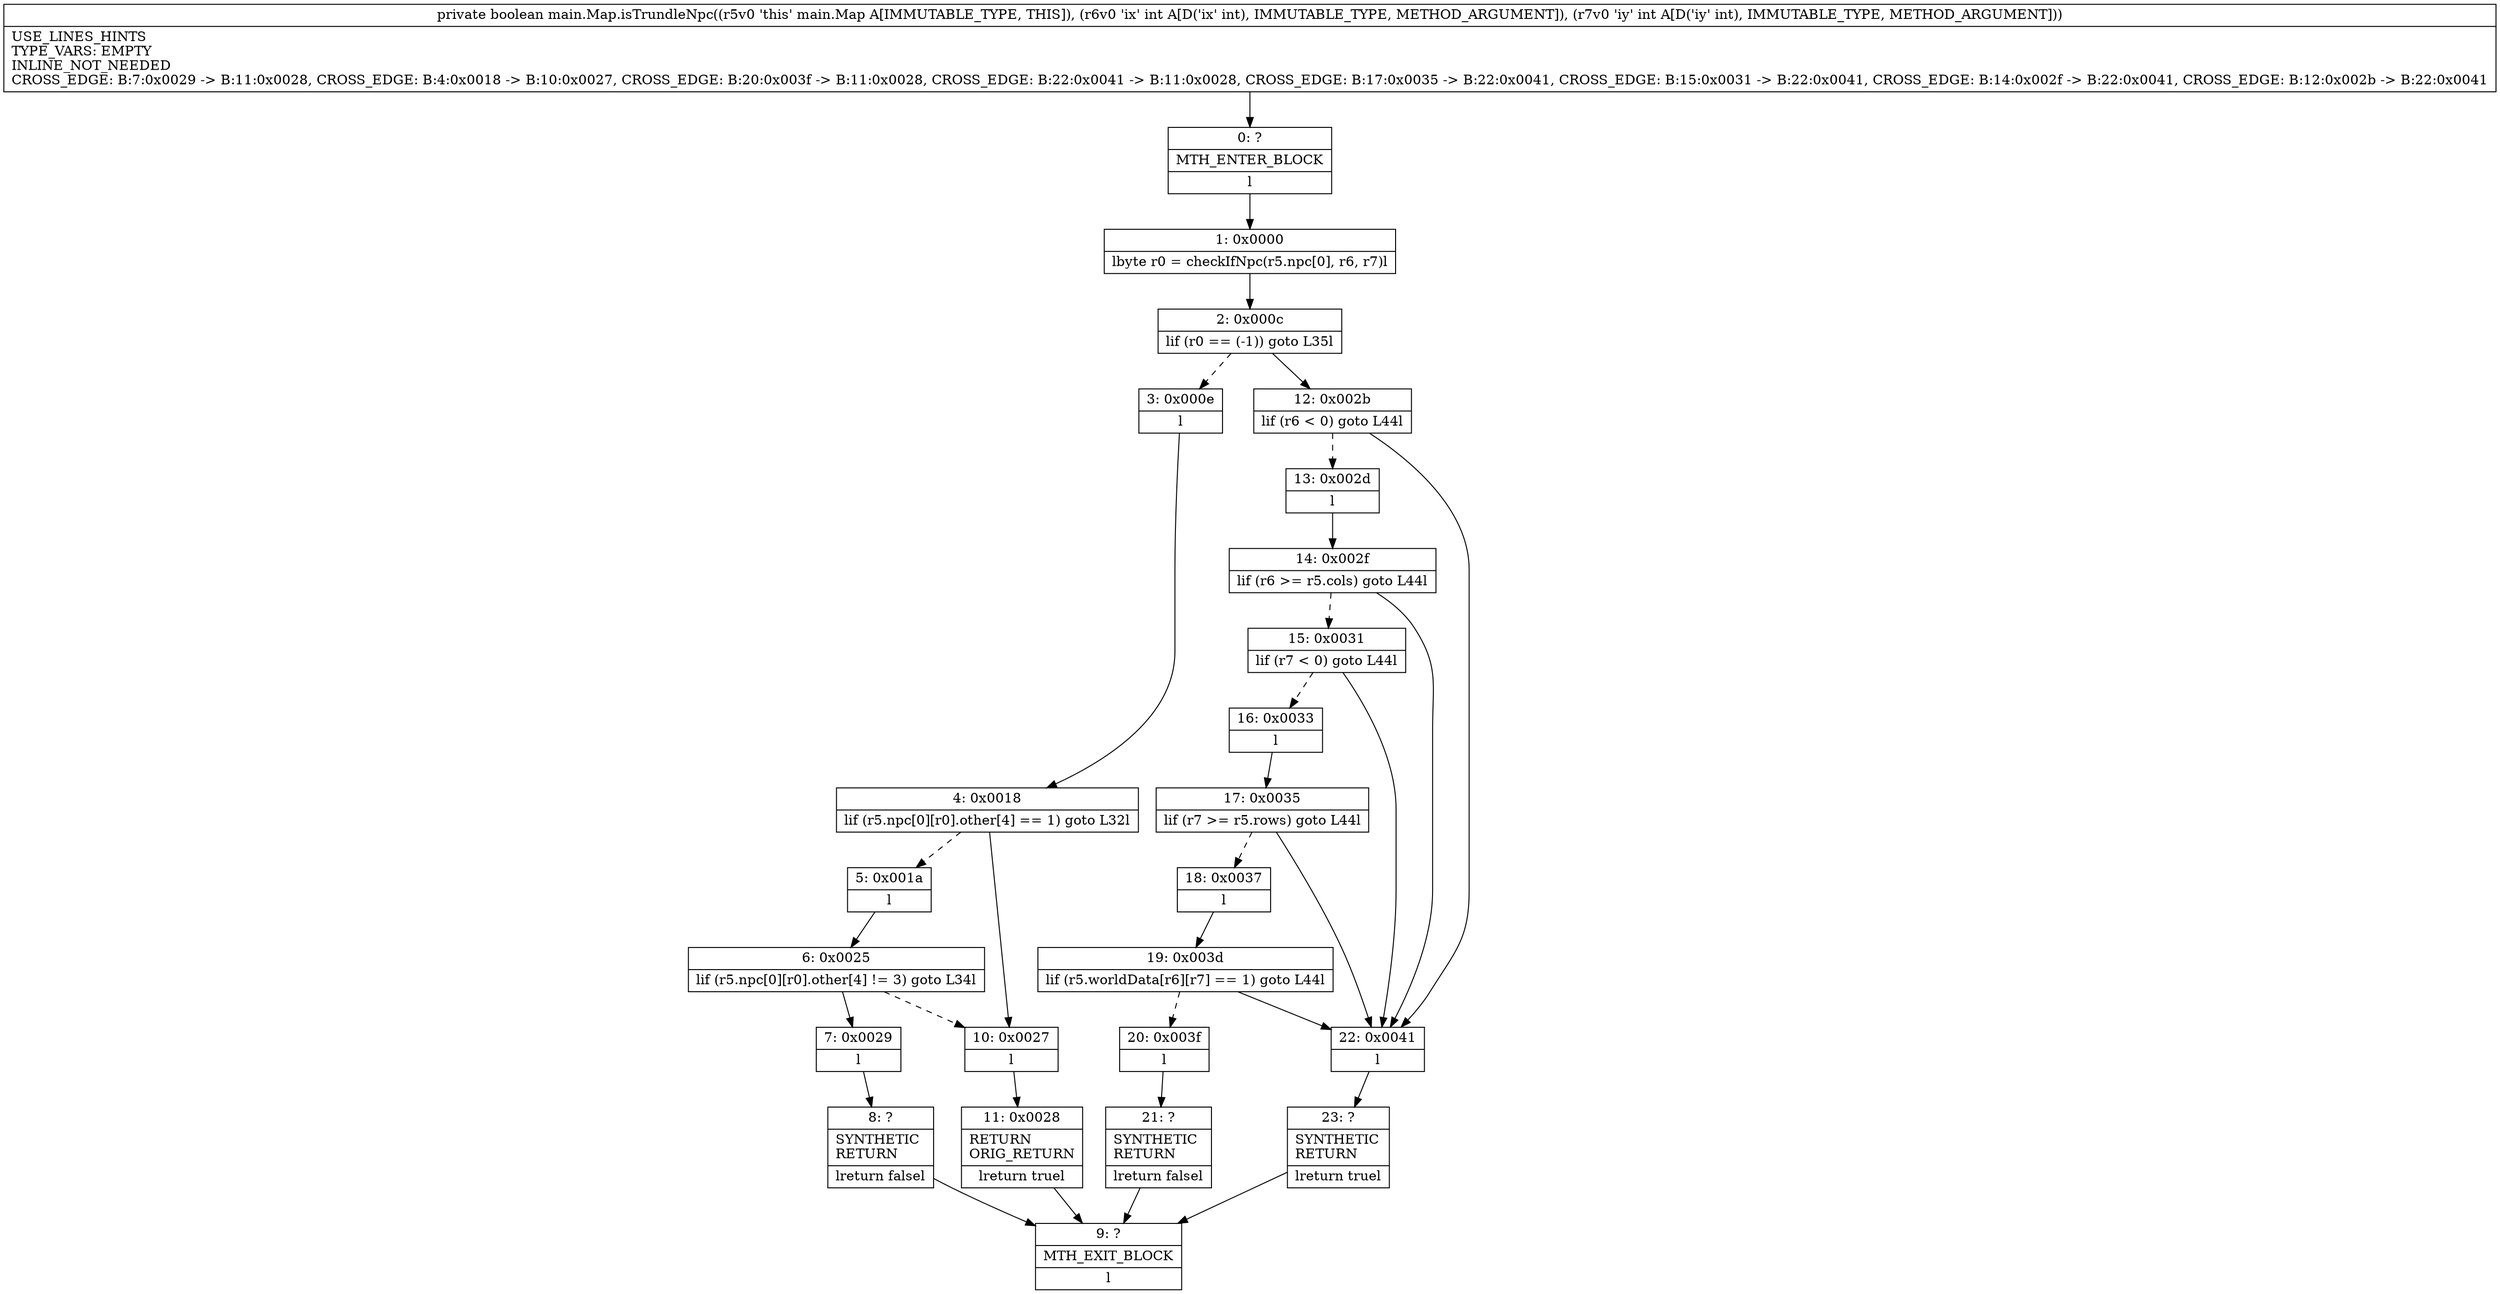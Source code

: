 digraph "CFG formain.Map.isTrundleNpc(II)Z" {
Node_0 [shape=record,label="{0\:\ ?|MTH_ENTER_BLOCK\l|l}"];
Node_1 [shape=record,label="{1\:\ 0x0000|lbyte r0 = checkIfNpc(r5.npc[0], r6, r7)l}"];
Node_2 [shape=record,label="{2\:\ 0x000c|lif (r0 == (\-1)) goto L35l}"];
Node_3 [shape=record,label="{3\:\ 0x000e|l}"];
Node_4 [shape=record,label="{4\:\ 0x0018|lif (r5.npc[0][r0].other[4] == 1) goto L32l}"];
Node_5 [shape=record,label="{5\:\ 0x001a|l}"];
Node_6 [shape=record,label="{6\:\ 0x0025|lif (r5.npc[0][r0].other[4] != 3) goto L34l}"];
Node_7 [shape=record,label="{7\:\ 0x0029|l}"];
Node_8 [shape=record,label="{8\:\ ?|SYNTHETIC\lRETURN\l|lreturn falsel}"];
Node_9 [shape=record,label="{9\:\ ?|MTH_EXIT_BLOCK\l|l}"];
Node_10 [shape=record,label="{10\:\ 0x0027|l}"];
Node_11 [shape=record,label="{11\:\ 0x0028|RETURN\lORIG_RETURN\l|lreturn truel}"];
Node_12 [shape=record,label="{12\:\ 0x002b|lif (r6 \< 0) goto L44l}"];
Node_13 [shape=record,label="{13\:\ 0x002d|l}"];
Node_14 [shape=record,label="{14\:\ 0x002f|lif (r6 \>= r5.cols) goto L44l}"];
Node_15 [shape=record,label="{15\:\ 0x0031|lif (r7 \< 0) goto L44l}"];
Node_16 [shape=record,label="{16\:\ 0x0033|l}"];
Node_17 [shape=record,label="{17\:\ 0x0035|lif (r7 \>= r5.rows) goto L44l}"];
Node_18 [shape=record,label="{18\:\ 0x0037|l}"];
Node_19 [shape=record,label="{19\:\ 0x003d|lif (r5.worldData[r6][r7] == 1) goto L44l}"];
Node_20 [shape=record,label="{20\:\ 0x003f|l}"];
Node_21 [shape=record,label="{21\:\ ?|SYNTHETIC\lRETURN\l|lreturn falsel}"];
Node_22 [shape=record,label="{22\:\ 0x0041|l}"];
Node_23 [shape=record,label="{23\:\ ?|SYNTHETIC\lRETURN\l|lreturn truel}"];
MethodNode[shape=record,label="{private boolean main.Map.isTrundleNpc((r5v0 'this' main.Map A[IMMUTABLE_TYPE, THIS]), (r6v0 'ix' int A[D('ix' int), IMMUTABLE_TYPE, METHOD_ARGUMENT]), (r7v0 'iy' int A[D('iy' int), IMMUTABLE_TYPE, METHOD_ARGUMENT]))  | USE_LINES_HINTS\lTYPE_VARS: EMPTY\lINLINE_NOT_NEEDED\lCROSS_EDGE: B:7:0x0029 \-\> B:11:0x0028, CROSS_EDGE: B:4:0x0018 \-\> B:10:0x0027, CROSS_EDGE: B:20:0x003f \-\> B:11:0x0028, CROSS_EDGE: B:22:0x0041 \-\> B:11:0x0028, CROSS_EDGE: B:17:0x0035 \-\> B:22:0x0041, CROSS_EDGE: B:15:0x0031 \-\> B:22:0x0041, CROSS_EDGE: B:14:0x002f \-\> B:22:0x0041, CROSS_EDGE: B:12:0x002b \-\> B:22:0x0041\l}"];
MethodNode -> Node_0;
Node_0 -> Node_1;
Node_1 -> Node_2;
Node_2 -> Node_3[style=dashed];
Node_2 -> Node_12;
Node_3 -> Node_4;
Node_4 -> Node_5[style=dashed];
Node_4 -> Node_10;
Node_5 -> Node_6;
Node_6 -> Node_10[style=dashed];
Node_6 -> Node_7;
Node_7 -> Node_8;
Node_8 -> Node_9;
Node_10 -> Node_11;
Node_11 -> Node_9;
Node_12 -> Node_13[style=dashed];
Node_12 -> Node_22;
Node_13 -> Node_14;
Node_14 -> Node_15[style=dashed];
Node_14 -> Node_22;
Node_15 -> Node_16[style=dashed];
Node_15 -> Node_22;
Node_16 -> Node_17;
Node_17 -> Node_18[style=dashed];
Node_17 -> Node_22;
Node_18 -> Node_19;
Node_19 -> Node_20[style=dashed];
Node_19 -> Node_22;
Node_20 -> Node_21;
Node_21 -> Node_9;
Node_22 -> Node_23;
Node_23 -> Node_9;
}

